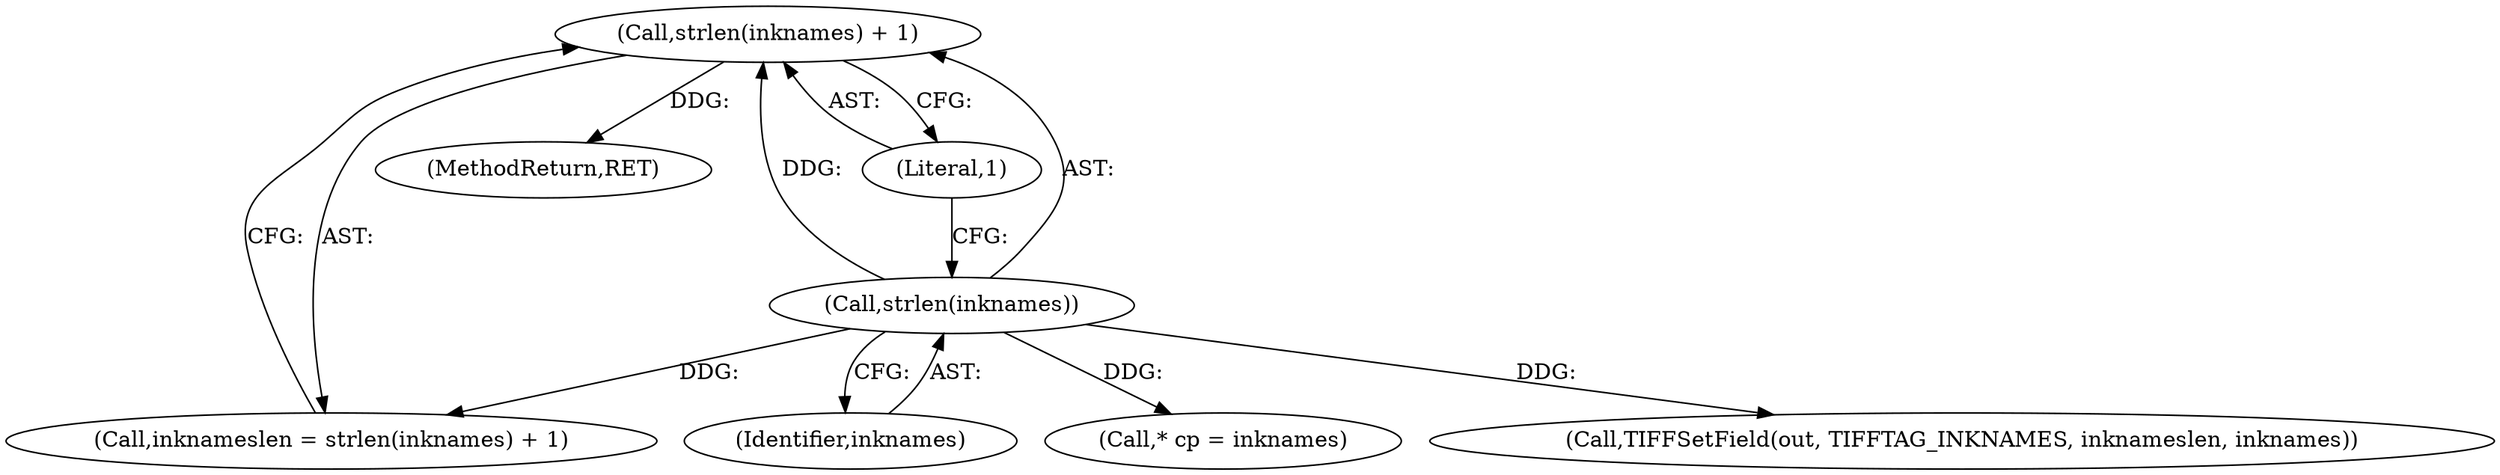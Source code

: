 digraph "0_libtiff_43c0b81a818640429317c80fea1e66771e85024b#diff-c8b4b355f9b5c06d585b23138e1c185f@API" {
"1000618" [label="(Call,strlen(inknames) + 1)"];
"1000619" [label="(Call,strlen(inknames))"];
"1000623" [label="(Call,* cp = inknames)"];
"1000621" [label="(Literal,1)"];
"1000646" [label="(Call,TIFFSetField(out, TIFFTAG_INKNAMES, inknameslen, inknames))"];
"1000619" [label="(Call,strlen(inknames))"];
"1000616" [label="(Call,inknameslen = strlen(inknames) + 1)"];
"1000620" [label="(Identifier,inknames)"];
"1000618" [label="(Call,strlen(inknames) + 1)"];
"1000750" [label="(MethodReturn,RET)"];
"1000618" -> "1000616"  [label="AST: "];
"1000618" -> "1000621"  [label="CFG: "];
"1000619" -> "1000618"  [label="AST: "];
"1000621" -> "1000618"  [label="AST: "];
"1000616" -> "1000618"  [label="CFG: "];
"1000618" -> "1000750"  [label="DDG: "];
"1000619" -> "1000618"  [label="DDG: "];
"1000619" -> "1000620"  [label="CFG: "];
"1000620" -> "1000619"  [label="AST: "];
"1000621" -> "1000619"  [label="CFG: "];
"1000619" -> "1000616"  [label="DDG: "];
"1000619" -> "1000623"  [label="DDG: "];
"1000619" -> "1000646"  [label="DDG: "];
}
